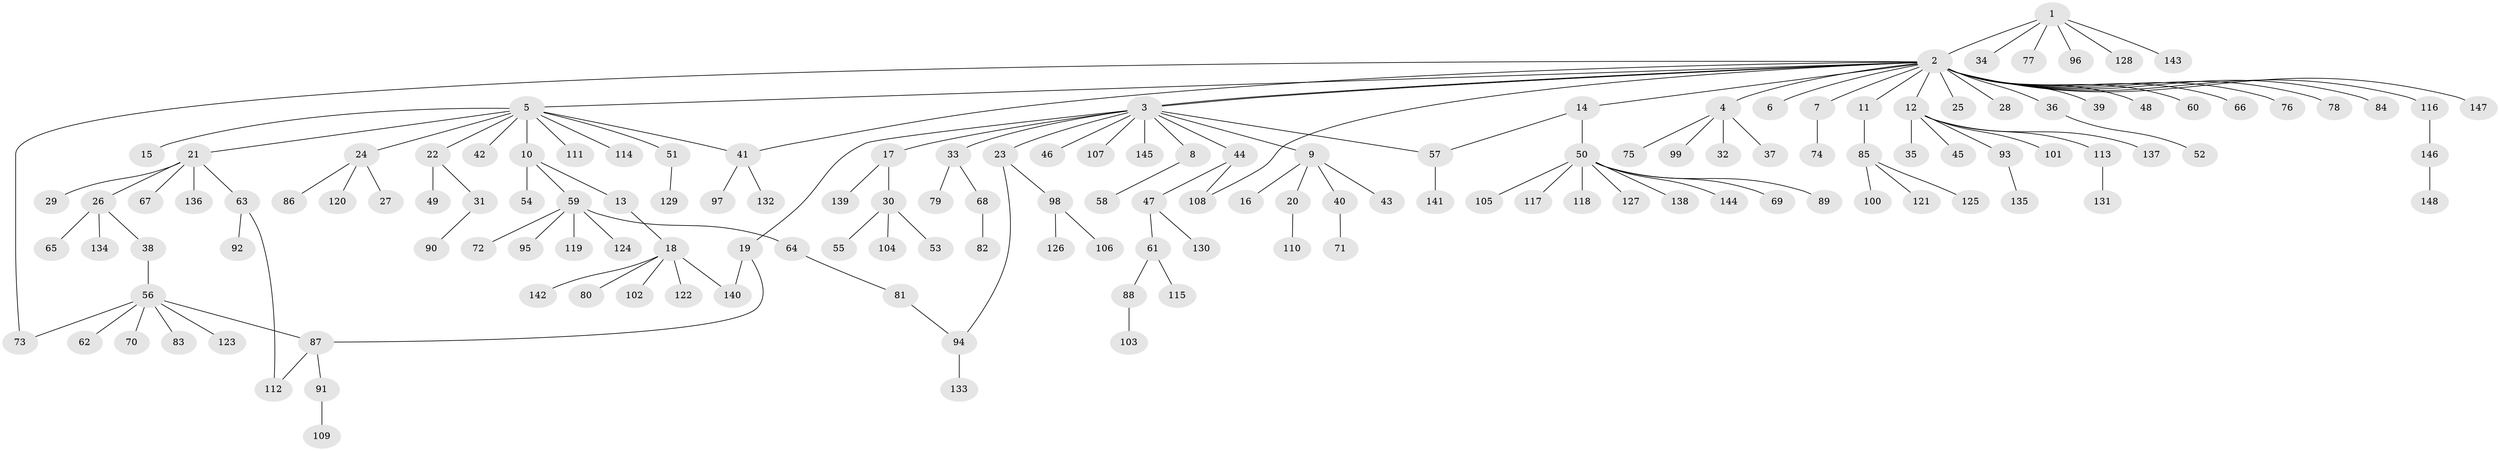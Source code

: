 // coarse degree distribution, {28: 0.008620689655172414, 13: 0.017241379310344827, 4: 0.008620689655172414, 1: 0.6982758620689655, 5: 0.02586206896551724, 2: 0.08620689655172414, 7: 0.008620689655172414, 6: 0.02586206896551724, 3: 0.11206896551724138, 8: 0.008620689655172414}
// Generated by graph-tools (version 1.1) at 2025/41/03/06/25 10:41:49]
// undirected, 148 vertices, 156 edges
graph export_dot {
graph [start="1"]
  node [color=gray90,style=filled];
  1;
  2;
  3;
  4;
  5;
  6;
  7;
  8;
  9;
  10;
  11;
  12;
  13;
  14;
  15;
  16;
  17;
  18;
  19;
  20;
  21;
  22;
  23;
  24;
  25;
  26;
  27;
  28;
  29;
  30;
  31;
  32;
  33;
  34;
  35;
  36;
  37;
  38;
  39;
  40;
  41;
  42;
  43;
  44;
  45;
  46;
  47;
  48;
  49;
  50;
  51;
  52;
  53;
  54;
  55;
  56;
  57;
  58;
  59;
  60;
  61;
  62;
  63;
  64;
  65;
  66;
  67;
  68;
  69;
  70;
  71;
  72;
  73;
  74;
  75;
  76;
  77;
  78;
  79;
  80;
  81;
  82;
  83;
  84;
  85;
  86;
  87;
  88;
  89;
  90;
  91;
  92;
  93;
  94;
  95;
  96;
  97;
  98;
  99;
  100;
  101;
  102;
  103;
  104;
  105;
  106;
  107;
  108;
  109;
  110;
  111;
  112;
  113;
  114;
  115;
  116;
  117;
  118;
  119;
  120;
  121;
  122;
  123;
  124;
  125;
  126;
  127;
  128;
  129;
  130;
  131;
  132;
  133;
  134;
  135;
  136;
  137;
  138;
  139;
  140;
  141;
  142;
  143;
  144;
  145;
  146;
  147;
  148;
  1 -- 2;
  1 -- 34;
  1 -- 77;
  1 -- 96;
  1 -- 128;
  1 -- 143;
  2 -- 3;
  2 -- 3;
  2 -- 4;
  2 -- 5;
  2 -- 6;
  2 -- 7;
  2 -- 11;
  2 -- 12;
  2 -- 14;
  2 -- 25;
  2 -- 28;
  2 -- 36;
  2 -- 39;
  2 -- 41;
  2 -- 48;
  2 -- 60;
  2 -- 66;
  2 -- 73;
  2 -- 76;
  2 -- 78;
  2 -- 84;
  2 -- 108;
  2 -- 116;
  2 -- 147;
  3 -- 8;
  3 -- 9;
  3 -- 17;
  3 -- 19;
  3 -- 23;
  3 -- 33;
  3 -- 44;
  3 -- 46;
  3 -- 57;
  3 -- 107;
  3 -- 145;
  4 -- 32;
  4 -- 37;
  4 -- 75;
  4 -- 99;
  5 -- 10;
  5 -- 15;
  5 -- 21;
  5 -- 22;
  5 -- 24;
  5 -- 41;
  5 -- 42;
  5 -- 51;
  5 -- 111;
  5 -- 114;
  7 -- 74;
  8 -- 58;
  9 -- 16;
  9 -- 20;
  9 -- 40;
  9 -- 43;
  10 -- 13;
  10 -- 54;
  10 -- 59;
  11 -- 85;
  12 -- 35;
  12 -- 45;
  12 -- 93;
  12 -- 101;
  12 -- 113;
  12 -- 137;
  13 -- 18;
  14 -- 50;
  14 -- 57;
  17 -- 30;
  17 -- 139;
  18 -- 80;
  18 -- 102;
  18 -- 122;
  18 -- 140;
  18 -- 142;
  19 -- 87;
  19 -- 140;
  20 -- 110;
  21 -- 26;
  21 -- 29;
  21 -- 63;
  21 -- 67;
  21 -- 136;
  22 -- 31;
  22 -- 49;
  23 -- 94;
  23 -- 98;
  24 -- 27;
  24 -- 86;
  24 -- 120;
  26 -- 38;
  26 -- 65;
  26 -- 134;
  30 -- 53;
  30 -- 55;
  30 -- 104;
  31 -- 90;
  33 -- 68;
  33 -- 79;
  36 -- 52;
  38 -- 56;
  40 -- 71;
  41 -- 97;
  41 -- 132;
  44 -- 47;
  44 -- 108;
  47 -- 61;
  47 -- 130;
  50 -- 69;
  50 -- 89;
  50 -- 105;
  50 -- 117;
  50 -- 118;
  50 -- 127;
  50 -- 138;
  50 -- 144;
  51 -- 129;
  56 -- 62;
  56 -- 70;
  56 -- 73;
  56 -- 83;
  56 -- 87;
  56 -- 123;
  57 -- 141;
  59 -- 64;
  59 -- 72;
  59 -- 95;
  59 -- 119;
  59 -- 124;
  61 -- 88;
  61 -- 115;
  63 -- 92;
  63 -- 112;
  64 -- 81;
  68 -- 82;
  81 -- 94;
  85 -- 100;
  85 -- 121;
  85 -- 125;
  87 -- 91;
  87 -- 112;
  88 -- 103;
  91 -- 109;
  93 -- 135;
  94 -- 133;
  98 -- 106;
  98 -- 126;
  113 -- 131;
  116 -- 146;
  146 -- 148;
}
